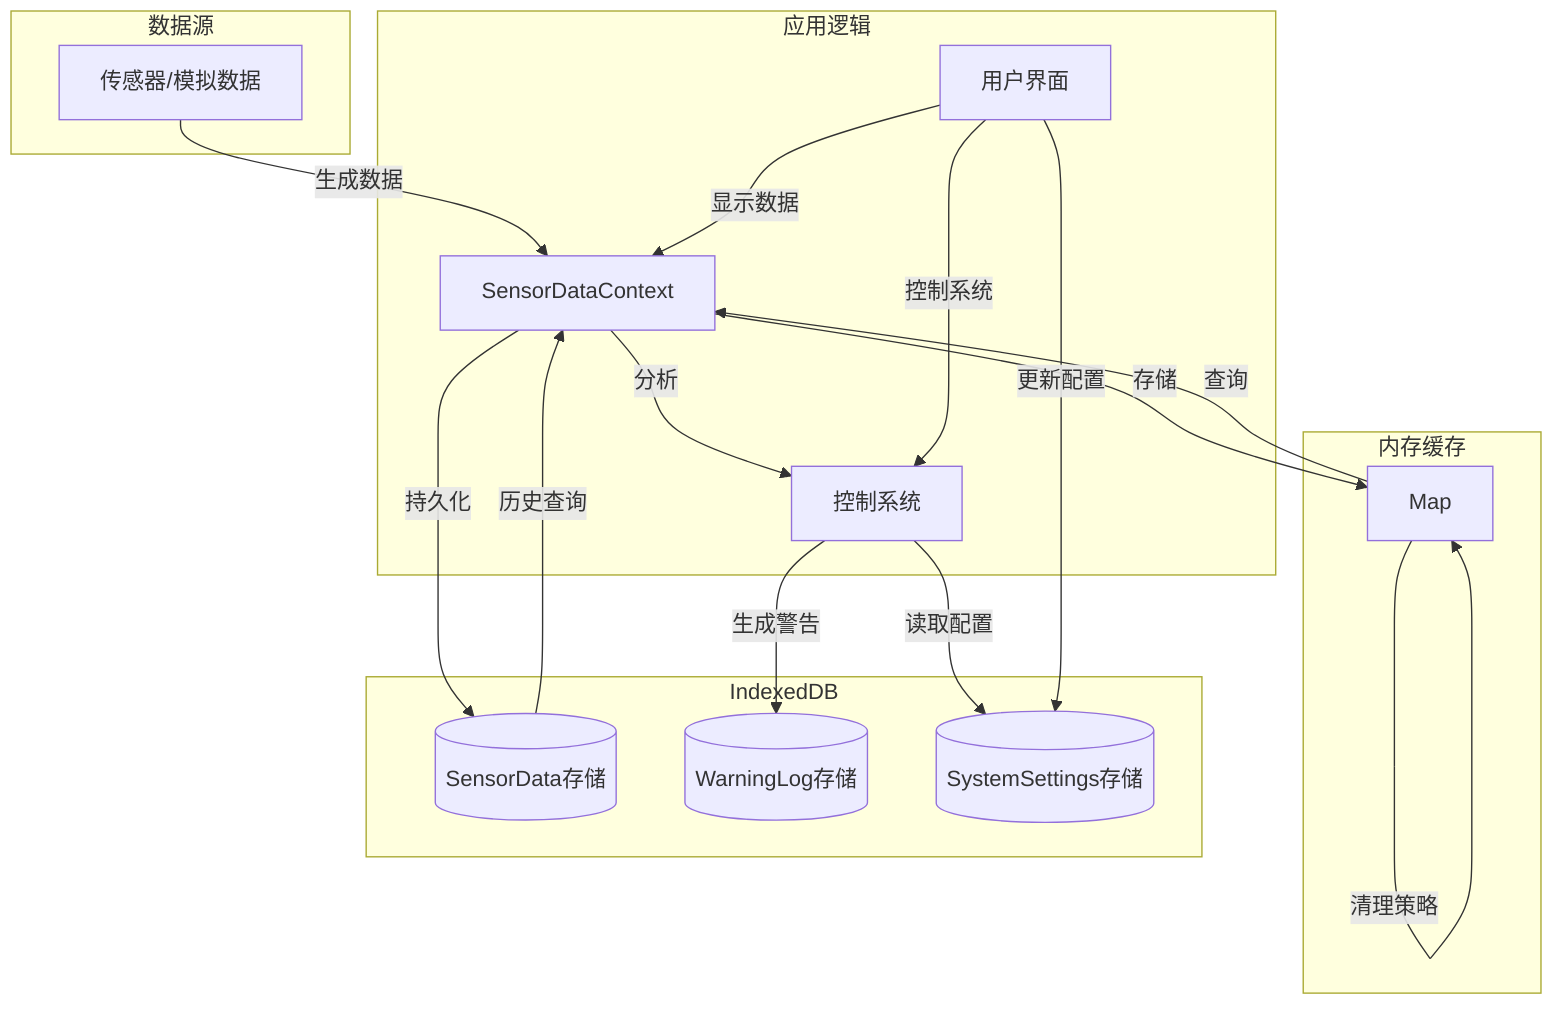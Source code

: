 flowchart TD
    subgraph 数据源
        Sensors[传感器/模拟数据]
    end
  
    subgraph 内存缓存
        MemCache[Map<number, SensorData>]
    end
  
    subgraph IndexedDB
        SensorDB[(SensorData存储)]
        WarningDB[(WarningLog存储)]
        SettingsDB[(SystemSettings存储)]
    end
  
    subgraph 应用逻辑
        DataContext[SensorDataContext]
        ControlSystem[控制系统]
        UI[用户界面]
    end
  
    Sensors --> |生成数据| DataContext
    DataContext --> |存储| MemCache
    DataContext --> |持久化| SensorDB
    MemCache --> |查询| DataContext
    MemCache --> |清理策略| MemCache
    SensorDB --> |历史查询| DataContext
  
    DataContext --> |分析| ControlSystem
    ControlSystem --> |生成警告| WarningDB
    ControlSystem --> |读取配置| SettingsDB
    UI --> |更新配置| SettingsDB
    UI --> |显示数据| DataContext
    UI --> |控制系统| ControlSystem